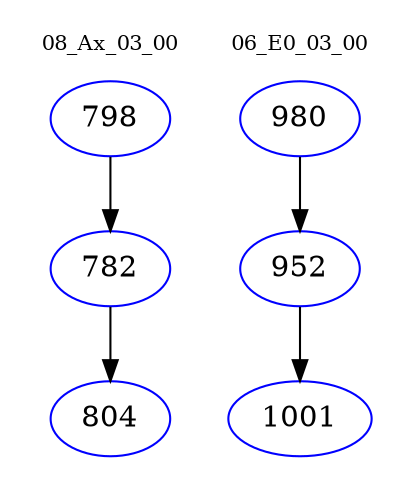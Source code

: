 digraph{
subgraph cluster_0 {
color = white
label = "08_Ax_03_00";
fontsize=10;
T0_798 [label="798", color="blue"]
T0_798 -> T0_782 [color="black"]
T0_782 [label="782", color="blue"]
T0_782 -> T0_804 [color="black"]
T0_804 [label="804", color="blue"]
}
subgraph cluster_1 {
color = white
label = "06_E0_03_00";
fontsize=10;
T1_980 [label="980", color="blue"]
T1_980 -> T1_952 [color="black"]
T1_952 [label="952", color="blue"]
T1_952 -> T1_1001 [color="black"]
T1_1001 [label="1001", color="blue"]
}
}
